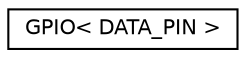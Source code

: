 digraph "Graphical Class Hierarchy"
{
  edge [fontname="Helvetica",fontsize="10",labelfontname="Helvetica",labelfontsize="10"];
  node [fontname="Helvetica",fontsize="10",shape=record];
  rankdir="LR";
  Node1 [label="GPIO\< DATA_PIN \>",height=0.2,width=0.4,color="black", fillcolor="white", style="filled",URL="$d7/dde/classGPIO.html"];
}
